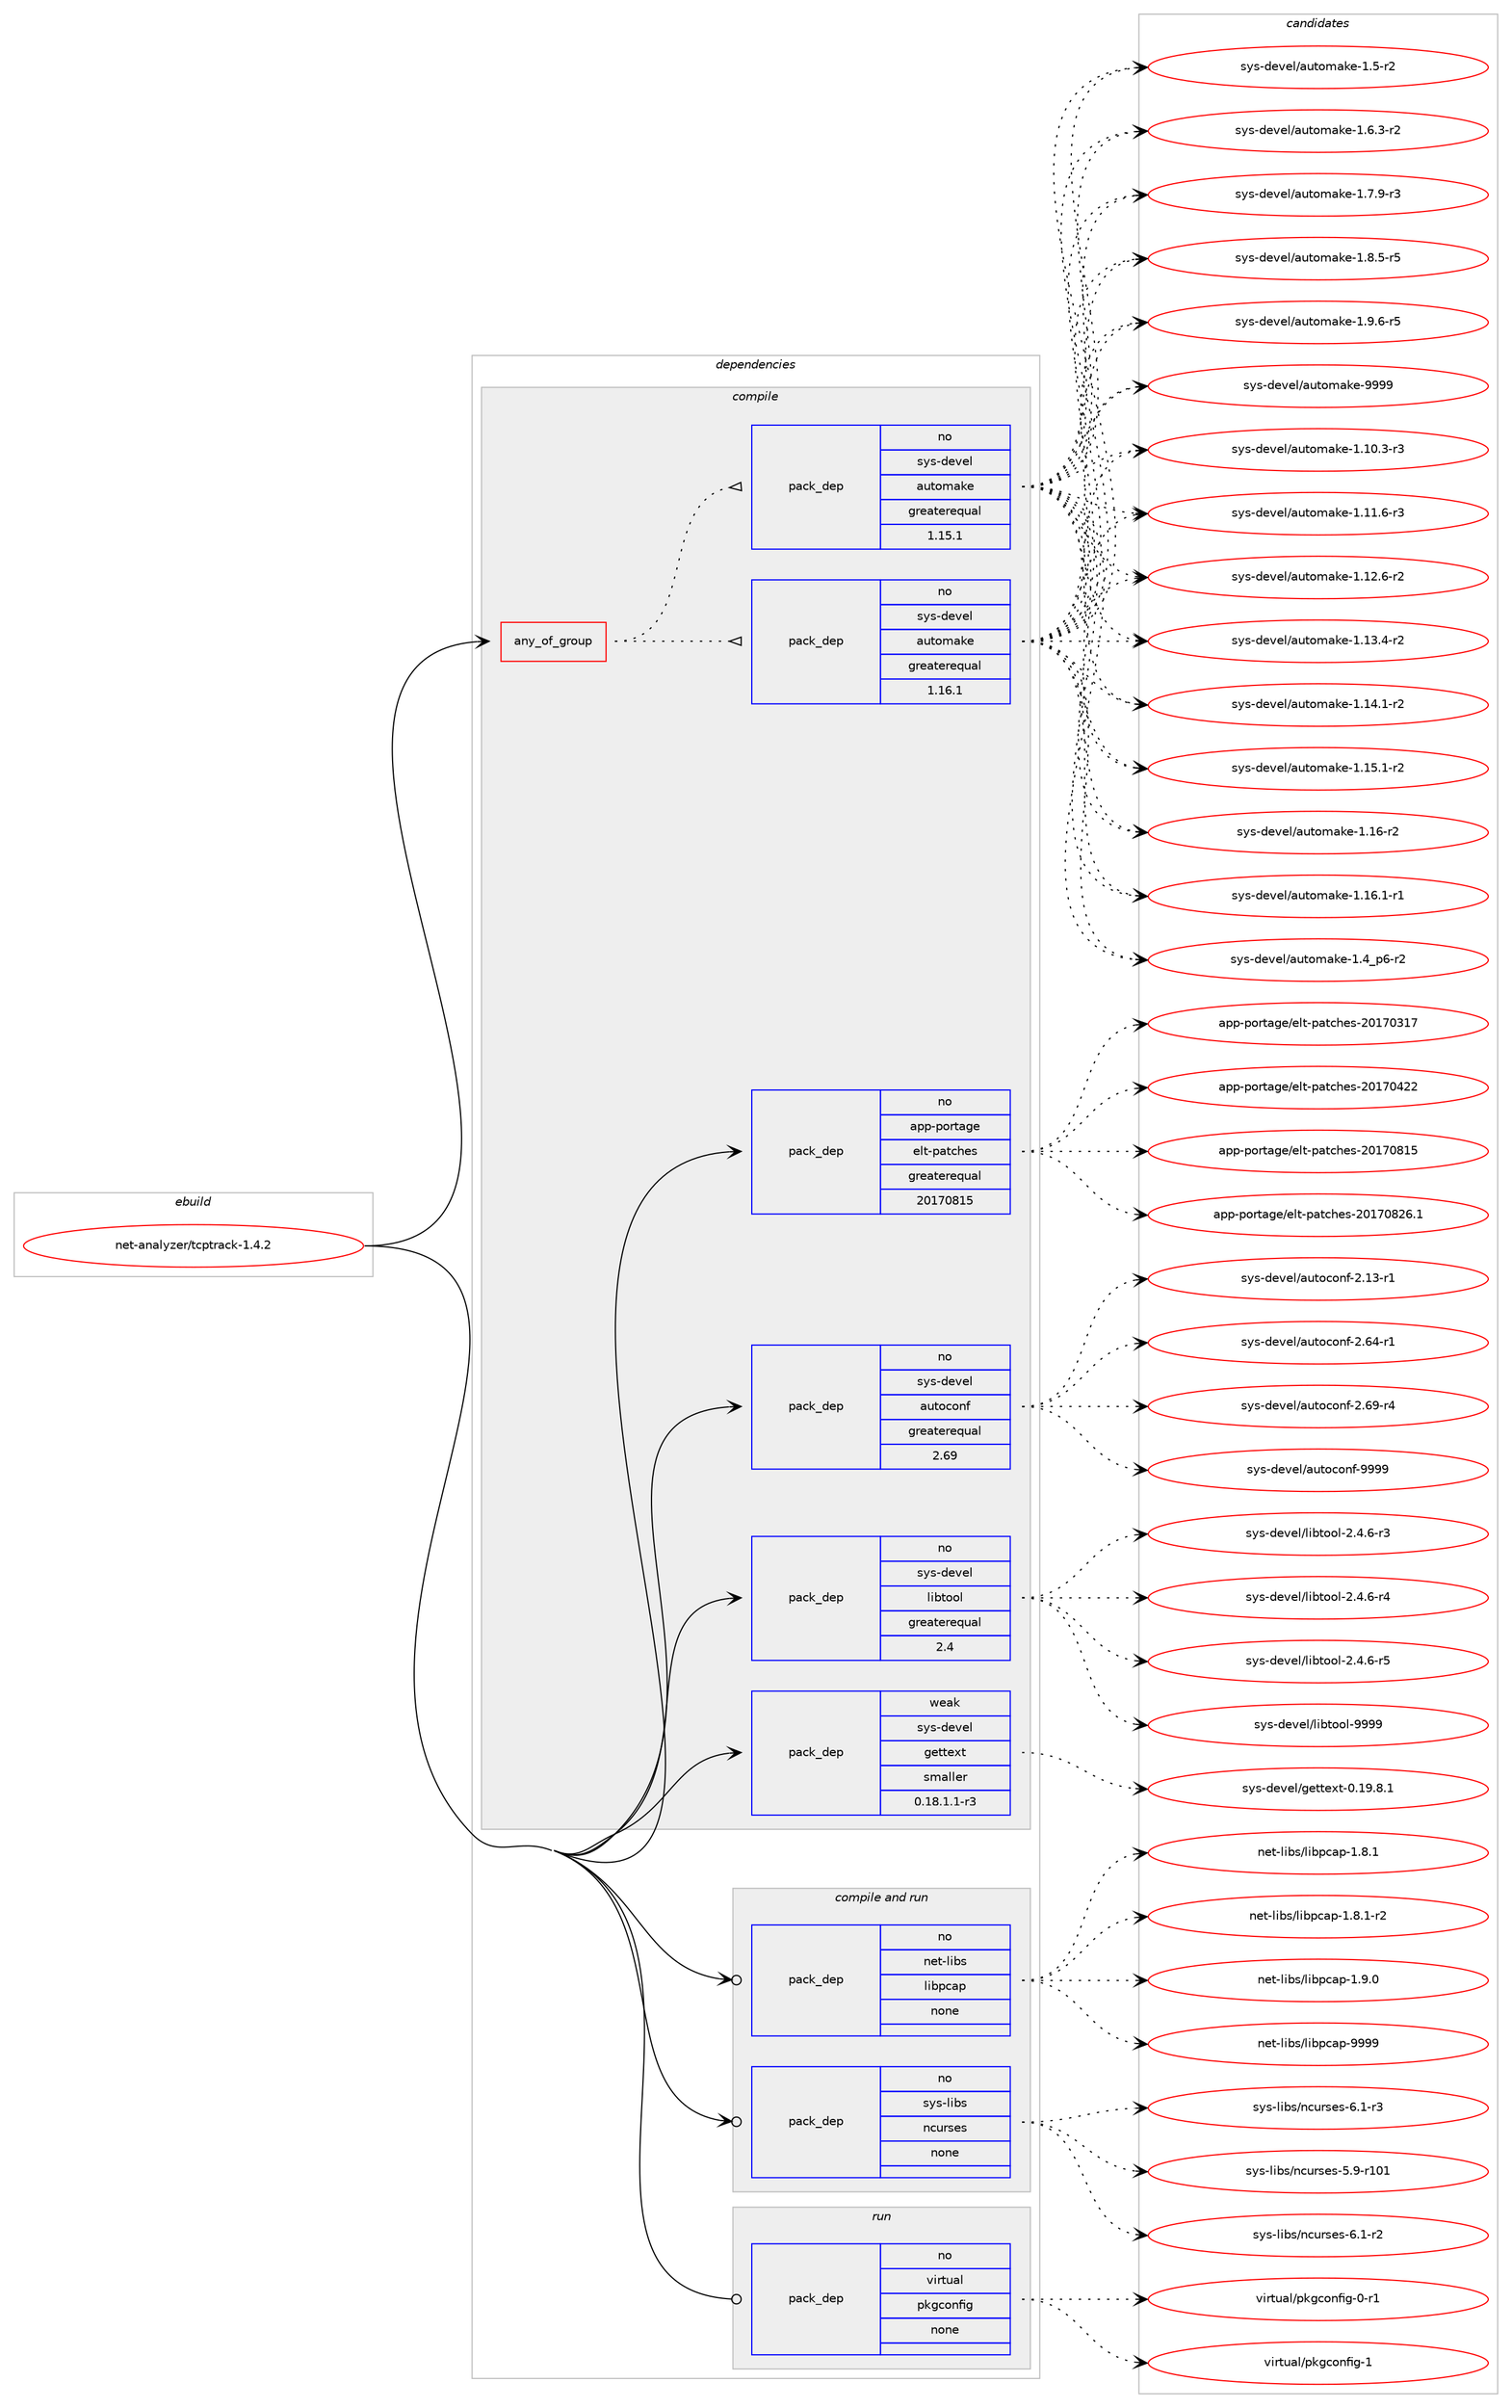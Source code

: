 digraph prolog {

# *************
# Graph options
# *************

newrank=true;
concentrate=true;
compound=true;
graph [rankdir=LR,fontname=Helvetica,fontsize=10,ranksep=1.5];#, ranksep=2.5, nodesep=0.2];
edge  [arrowhead=vee];
node  [fontname=Helvetica,fontsize=10];

# **********
# The ebuild
# **********

subgraph cluster_leftcol {
color=gray;
rank=same;
label=<<i>ebuild</i>>;
id [label="net-analyzer/tcptrack-1.4.2", color=red, width=4, href="../net-analyzer/tcptrack-1.4.2.svg"];
}

# ****************
# The dependencies
# ****************

subgraph cluster_midcol {
color=gray;
label=<<i>dependencies</i>>;
subgraph cluster_compile {
fillcolor="#eeeeee";
style=filled;
label=<<i>compile</i>>;
subgraph any25895 {
dependency1647446 [label=<<TABLE BORDER="0" CELLBORDER="1" CELLSPACING="0" CELLPADDING="4"><TR><TD CELLPADDING="10">any_of_group</TD></TR></TABLE>>, shape=none, color=red];subgraph pack1178037 {
dependency1647447 [label=<<TABLE BORDER="0" CELLBORDER="1" CELLSPACING="0" CELLPADDING="4" WIDTH="220"><TR><TD ROWSPAN="6" CELLPADDING="30">pack_dep</TD></TR><TR><TD WIDTH="110">no</TD></TR><TR><TD>sys-devel</TD></TR><TR><TD>automake</TD></TR><TR><TD>greaterequal</TD></TR><TR><TD>1.16.1</TD></TR></TABLE>>, shape=none, color=blue];
}
dependency1647446:e -> dependency1647447:w [weight=20,style="dotted",arrowhead="oinv"];
subgraph pack1178038 {
dependency1647448 [label=<<TABLE BORDER="0" CELLBORDER="1" CELLSPACING="0" CELLPADDING="4" WIDTH="220"><TR><TD ROWSPAN="6" CELLPADDING="30">pack_dep</TD></TR><TR><TD WIDTH="110">no</TD></TR><TR><TD>sys-devel</TD></TR><TR><TD>automake</TD></TR><TR><TD>greaterequal</TD></TR><TR><TD>1.15.1</TD></TR></TABLE>>, shape=none, color=blue];
}
dependency1647446:e -> dependency1647448:w [weight=20,style="dotted",arrowhead="oinv"];
}
id:e -> dependency1647446:w [weight=20,style="solid",arrowhead="vee"];
subgraph pack1178039 {
dependency1647449 [label=<<TABLE BORDER="0" CELLBORDER="1" CELLSPACING="0" CELLPADDING="4" WIDTH="220"><TR><TD ROWSPAN="6" CELLPADDING="30">pack_dep</TD></TR><TR><TD WIDTH="110">no</TD></TR><TR><TD>app-portage</TD></TR><TR><TD>elt-patches</TD></TR><TR><TD>greaterequal</TD></TR><TR><TD>20170815</TD></TR></TABLE>>, shape=none, color=blue];
}
id:e -> dependency1647449:w [weight=20,style="solid",arrowhead="vee"];
subgraph pack1178040 {
dependency1647450 [label=<<TABLE BORDER="0" CELLBORDER="1" CELLSPACING="0" CELLPADDING="4" WIDTH="220"><TR><TD ROWSPAN="6" CELLPADDING="30">pack_dep</TD></TR><TR><TD WIDTH="110">no</TD></TR><TR><TD>sys-devel</TD></TR><TR><TD>autoconf</TD></TR><TR><TD>greaterequal</TD></TR><TR><TD>2.69</TD></TR></TABLE>>, shape=none, color=blue];
}
id:e -> dependency1647450:w [weight=20,style="solid",arrowhead="vee"];
subgraph pack1178041 {
dependency1647451 [label=<<TABLE BORDER="0" CELLBORDER="1" CELLSPACING="0" CELLPADDING="4" WIDTH="220"><TR><TD ROWSPAN="6" CELLPADDING="30">pack_dep</TD></TR><TR><TD WIDTH="110">no</TD></TR><TR><TD>sys-devel</TD></TR><TR><TD>libtool</TD></TR><TR><TD>greaterequal</TD></TR><TR><TD>2.4</TD></TR></TABLE>>, shape=none, color=blue];
}
id:e -> dependency1647451:w [weight=20,style="solid",arrowhead="vee"];
subgraph pack1178042 {
dependency1647452 [label=<<TABLE BORDER="0" CELLBORDER="1" CELLSPACING="0" CELLPADDING="4" WIDTH="220"><TR><TD ROWSPAN="6" CELLPADDING="30">pack_dep</TD></TR><TR><TD WIDTH="110">weak</TD></TR><TR><TD>sys-devel</TD></TR><TR><TD>gettext</TD></TR><TR><TD>smaller</TD></TR><TR><TD>0.18.1.1-r3</TD></TR></TABLE>>, shape=none, color=blue];
}
id:e -> dependency1647452:w [weight=20,style="solid",arrowhead="vee"];
}
subgraph cluster_compileandrun {
fillcolor="#eeeeee";
style=filled;
label=<<i>compile and run</i>>;
subgraph pack1178043 {
dependency1647453 [label=<<TABLE BORDER="0" CELLBORDER="1" CELLSPACING="0" CELLPADDING="4" WIDTH="220"><TR><TD ROWSPAN="6" CELLPADDING="30">pack_dep</TD></TR><TR><TD WIDTH="110">no</TD></TR><TR><TD>net-libs</TD></TR><TR><TD>libpcap</TD></TR><TR><TD>none</TD></TR><TR><TD></TD></TR></TABLE>>, shape=none, color=blue];
}
id:e -> dependency1647453:w [weight=20,style="solid",arrowhead="odotvee"];
subgraph pack1178044 {
dependency1647454 [label=<<TABLE BORDER="0" CELLBORDER="1" CELLSPACING="0" CELLPADDING="4" WIDTH="220"><TR><TD ROWSPAN="6" CELLPADDING="30">pack_dep</TD></TR><TR><TD WIDTH="110">no</TD></TR><TR><TD>sys-libs</TD></TR><TR><TD>ncurses</TD></TR><TR><TD>none</TD></TR><TR><TD></TD></TR></TABLE>>, shape=none, color=blue];
}
id:e -> dependency1647454:w [weight=20,style="solid",arrowhead="odotvee"];
}
subgraph cluster_run {
fillcolor="#eeeeee";
style=filled;
label=<<i>run</i>>;
subgraph pack1178045 {
dependency1647455 [label=<<TABLE BORDER="0" CELLBORDER="1" CELLSPACING="0" CELLPADDING="4" WIDTH="220"><TR><TD ROWSPAN="6" CELLPADDING="30">pack_dep</TD></TR><TR><TD WIDTH="110">no</TD></TR><TR><TD>virtual</TD></TR><TR><TD>pkgconfig</TD></TR><TR><TD>none</TD></TR><TR><TD></TD></TR></TABLE>>, shape=none, color=blue];
}
id:e -> dependency1647455:w [weight=20,style="solid",arrowhead="odot"];
}
}

# **************
# The candidates
# **************

subgraph cluster_choices {
rank=same;
color=gray;
label=<<i>candidates</i>>;

subgraph choice1178037 {
color=black;
nodesep=1;
choice11512111545100101118101108479711711611110997107101454946494846514511451 [label="sys-devel/automake-1.10.3-r3", color=red, width=4,href="../sys-devel/automake-1.10.3-r3.svg"];
choice11512111545100101118101108479711711611110997107101454946494946544511451 [label="sys-devel/automake-1.11.6-r3", color=red, width=4,href="../sys-devel/automake-1.11.6-r3.svg"];
choice11512111545100101118101108479711711611110997107101454946495046544511450 [label="sys-devel/automake-1.12.6-r2", color=red, width=4,href="../sys-devel/automake-1.12.6-r2.svg"];
choice11512111545100101118101108479711711611110997107101454946495146524511450 [label="sys-devel/automake-1.13.4-r2", color=red, width=4,href="../sys-devel/automake-1.13.4-r2.svg"];
choice11512111545100101118101108479711711611110997107101454946495246494511450 [label="sys-devel/automake-1.14.1-r2", color=red, width=4,href="../sys-devel/automake-1.14.1-r2.svg"];
choice11512111545100101118101108479711711611110997107101454946495346494511450 [label="sys-devel/automake-1.15.1-r2", color=red, width=4,href="../sys-devel/automake-1.15.1-r2.svg"];
choice1151211154510010111810110847971171161111099710710145494649544511450 [label="sys-devel/automake-1.16-r2", color=red, width=4,href="../sys-devel/automake-1.16-r2.svg"];
choice11512111545100101118101108479711711611110997107101454946495446494511449 [label="sys-devel/automake-1.16.1-r1", color=red, width=4,href="../sys-devel/automake-1.16.1-r1.svg"];
choice115121115451001011181011084797117116111109971071014549465295112544511450 [label="sys-devel/automake-1.4_p6-r2", color=red, width=4,href="../sys-devel/automake-1.4_p6-r2.svg"];
choice11512111545100101118101108479711711611110997107101454946534511450 [label="sys-devel/automake-1.5-r2", color=red, width=4,href="../sys-devel/automake-1.5-r2.svg"];
choice115121115451001011181011084797117116111109971071014549465446514511450 [label="sys-devel/automake-1.6.3-r2", color=red, width=4,href="../sys-devel/automake-1.6.3-r2.svg"];
choice115121115451001011181011084797117116111109971071014549465546574511451 [label="sys-devel/automake-1.7.9-r3", color=red, width=4,href="../sys-devel/automake-1.7.9-r3.svg"];
choice115121115451001011181011084797117116111109971071014549465646534511453 [label="sys-devel/automake-1.8.5-r5", color=red, width=4,href="../sys-devel/automake-1.8.5-r5.svg"];
choice115121115451001011181011084797117116111109971071014549465746544511453 [label="sys-devel/automake-1.9.6-r5", color=red, width=4,href="../sys-devel/automake-1.9.6-r5.svg"];
choice115121115451001011181011084797117116111109971071014557575757 [label="sys-devel/automake-9999", color=red, width=4,href="../sys-devel/automake-9999.svg"];
dependency1647447:e -> choice11512111545100101118101108479711711611110997107101454946494846514511451:w [style=dotted,weight="100"];
dependency1647447:e -> choice11512111545100101118101108479711711611110997107101454946494946544511451:w [style=dotted,weight="100"];
dependency1647447:e -> choice11512111545100101118101108479711711611110997107101454946495046544511450:w [style=dotted,weight="100"];
dependency1647447:e -> choice11512111545100101118101108479711711611110997107101454946495146524511450:w [style=dotted,weight="100"];
dependency1647447:e -> choice11512111545100101118101108479711711611110997107101454946495246494511450:w [style=dotted,weight="100"];
dependency1647447:e -> choice11512111545100101118101108479711711611110997107101454946495346494511450:w [style=dotted,weight="100"];
dependency1647447:e -> choice1151211154510010111810110847971171161111099710710145494649544511450:w [style=dotted,weight="100"];
dependency1647447:e -> choice11512111545100101118101108479711711611110997107101454946495446494511449:w [style=dotted,weight="100"];
dependency1647447:e -> choice115121115451001011181011084797117116111109971071014549465295112544511450:w [style=dotted,weight="100"];
dependency1647447:e -> choice11512111545100101118101108479711711611110997107101454946534511450:w [style=dotted,weight="100"];
dependency1647447:e -> choice115121115451001011181011084797117116111109971071014549465446514511450:w [style=dotted,weight="100"];
dependency1647447:e -> choice115121115451001011181011084797117116111109971071014549465546574511451:w [style=dotted,weight="100"];
dependency1647447:e -> choice115121115451001011181011084797117116111109971071014549465646534511453:w [style=dotted,weight="100"];
dependency1647447:e -> choice115121115451001011181011084797117116111109971071014549465746544511453:w [style=dotted,weight="100"];
dependency1647447:e -> choice115121115451001011181011084797117116111109971071014557575757:w [style=dotted,weight="100"];
}
subgraph choice1178038 {
color=black;
nodesep=1;
choice11512111545100101118101108479711711611110997107101454946494846514511451 [label="sys-devel/automake-1.10.3-r3", color=red, width=4,href="../sys-devel/automake-1.10.3-r3.svg"];
choice11512111545100101118101108479711711611110997107101454946494946544511451 [label="sys-devel/automake-1.11.6-r3", color=red, width=4,href="../sys-devel/automake-1.11.6-r3.svg"];
choice11512111545100101118101108479711711611110997107101454946495046544511450 [label="sys-devel/automake-1.12.6-r2", color=red, width=4,href="../sys-devel/automake-1.12.6-r2.svg"];
choice11512111545100101118101108479711711611110997107101454946495146524511450 [label="sys-devel/automake-1.13.4-r2", color=red, width=4,href="../sys-devel/automake-1.13.4-r2.svg"];
choice11512111545100101118101108479711711611110997107101454946495246494511450 [label="sys-devel/automake-1.14.1-r2", color=red, width=4,href="../sys-devel/automake-1.14.1-r2.svg"];
choice11512111545100101118101108479711711611110997107101454946495346494511450 [label="sys-devel/automake-1.15.1-r2", color=red, width=4,href="../sys-devel/automake-1.15.1-r2.svg"];
choice1151211154510010111810110847971171161111099710710145494649544511450 [label="sys-devel/automake-1.16-r2", color=red, width=4,href="../sys-devel/automake-1.16-r2.svg"];
choice11512111545100101118101108479711711611110997107101454946495446494511449 [label="sys-devel/automake-1.16.1-r1", color=red, width=4,href="../sys-devel/automake-1.16.1-r1.svg"];
choice115121115451001011181011084797117116111109971071014549465295112544511450 [label="sys-devel/automake-1.4_p6-r2", color=red, width=4,href="../sys-devel/automake-1.4_p6-r2.svg"];
choice11512111545100101118101108479711711611110997107101454946534511450 [label="sys-devel/automake-1.5-r2", color=red, width=4,href="../sys-devel/automake-1.5-r2.svg"];
choice115121115451001011181011084797117116111109971071014549465446514511450 [label="sys-devel/automake-1.6.3-r2", color=red, width=4,href="../sys-devel/automake-1.6.3-r2.svg"];
choice115121115451001011181011084797117116111109971071014549465546574511451 [label="sys-devel/automake-1.7.9-r3", color=red, width=4,href="../sys-devel/automake-1.7.9-r3.svg"];
choice115121115451001011181011084797117116111109971071014549465646534511453 [label="sys-devel/automake-1.8.5-r5", color=red, width=4,href="../sys-devel/automake-1.8.5-r5.svg"];
choice115121115451001011181011084797117116111109971071014549465746544511453 [label="sys-devel/automake-1.9.6-r5", color=red, width=4,href="../sys-devel/automake-1.9.6-r5.svg"];
choice115121115451001011181011084797117116111109971071014557575757 [label="sys-devel/automake-9999", color=red, width=4,href="../sys-devel/automake-9999.svg"];
dependency1647448:e -> choice11512111545100101118101108479711711611110997107101454946494846514511451:w [style=dotted,weight="100"];
dependency1647448:e -> choice11512111545100101118101108479711711611110997107101454946494946544511451:w [style=dotted,weight="100"];
dependency1647448:e -> choice11512111545100101118101108479711711611110997107101454946495046544511450:w [style=dotted,weight="100"];
dependency1647448:e -> choice11512111545100101118101108479711711611110997107101454946495146524511450:w [style=dotted,weight="100"];
dependency1647448:e -> choice11512111545100101118101108479711711611110997107101454946495246494511450:w [style=dotted,weight="100"];
dependency1647448:e -> choice11512111545100101118101108479711711611110997107101454946495346494511450:w [style=dotted,weight="100"];
dependency1647448:e -> choice1151211154510010111810110847971171161111099710710145494649544511450:w [style=dotted,weight="100"];
dependency1647448:e -> choice11512111545100101118101108479711711611110997107101454946495446494511449:w [style=dotted,weight="100"];
dependency1647448:e -> choice115121115451001011181011084797117116111109971071014549465295112544511450:w [style=dotted,weight="100"];
dependency1647448:e -> choice11512111545100101118101108479711711611110997107101454946534511450:w [style=dotted,weight="100"];
dependency1647448:e -> choice115121115451001011181011084797117116111109971071014549465446514511450:w [style=dotted,weight="100"];
dependency1647448:e -> choice115121115451001011181011084797117116111109971071014549465546574511451:w [style=dotted,weight="100"];
dependency1647448:e -> choice115121115451001011181011084797117116111109971071014549465646534511453:w [style=dotted,weight="100"];
dependency1647448:e -> choice115121115451001011181011084797117116111109971071014549465746544511453:w [style=dotted,weight="100"];
dependency1647448:e -> choice115121115451001011181011084797117116111109971071014557575757:w [style=dotted,weight="100"];
}
subgraph choice1178039 {
color=black;
nodesep=1;
choice97112112451121111141169710310147101108116451129711699104101115455048495548514955 [label="app-portage/elt-patches-20170317", color=red, width=4,href="../app-portage/elt-patches-20170317.svg"];
choice97112112451121111141169710310147101108116451129711699104101115455048495548525050 [label="app-portage/elt-patches-20170422", color=red, width=4,href="../app-portage/elt-patches-20170422.svg"];
choice97112112451121111141169710310147101108116451129711699104101115455048495548564953 [label="app-portage/elt-patches-20170815", color=red, width=4,href="../app-portage/elt-patches-20170815.svg"];
choice971121124511211111411697103101471011081164511297116991041011154550484955485650544649 [label="app-portage/elt-patches-20170826.1", color=red, width=4,href="../app-portage/elt-patches-20170826.1.svg"];
dependency1647449:e -> choice97112112451121111141169710310147101108116451129711699104101115455048495548514955:w [style=dotted,weight="100"];
dependency1647449:e -> choice97112112451121111141169710310147101108116451129711699104101115455048495548525050:w [style=dotted,weight="100"];
dependency1647449:e -> choice97112112451121111141169710310147101108116451129711699104101115455048495548564953:w [style=dotted,weight="100"];
dependency1647449:e -> choice971121124511211111411697103101471011081164511297116991041011154550484955485650544649:w [style=dotted,weight="100"];
}
subgraph choice1178040 {
color=black;
nodesep=1;
choice1151211154510010111810110847971171161119911111010245504649514511449 [label="sys-devel/autoconf-2.13-r1", color=red, width=4,href="../sys-devel/autoconf-2.13-r1.svg"];
choice1151211154510010111810110847971171161119911111010245504654524511449 [label="sys-devel/autoconf-2.64-r1", color=red, width=4,href="../sys-devel/autoconf-2.64-r1.svg"];
choice1151211154510010111810110847971171161119911111010245504654574511452 [label="sys-devel/autoconf-2.69-r4", color=red, width=4,href="../sys-devel/autoconf-2.69-r4.svg"];
choice115121115451001011181011084797117116111991111101024557575757 [label="sys-devel/autoconf-9999", color=red, width=4,href="../sys-devel/autoconf-9999.svg"];
dependency1647450:e -> choice1151211154510010111810110847971171161119911111010245504649514511449:w [style=dotted,weight="100"];
dependency1647450:e -> choice1151211154510010111810110847971171161119911111010245504654524511449:w [style=dotted,weight="100"];
dependency1647450:e -> choice1151211154510010111810110847971171161119911111010245504654574511452:w [style=dotted,weight="100"];
dependency1647450:e -> choice115121115451001011181011084797117116111991111101024557575757:w [style=dotted,weight="100"];
}
subgraph choice1178041 {
color=black;
nodesep=1;
choice1151211154510010111810110847108105981161111111084550465246544511451 [label="sys-devel/libtool-2.4.6-r3", color=red, width=4,href="../sys-devel/libtool-2.4.6-r3.svg"];
choice1151211154510010111810110847108105981161111111084550465246544511452 [label="sys-devel/libtool-2.4.6-r4", color=red, width=4,href="../sys-devel/libtool-2.4.6-r4.svg"];
choice1151211154510010111810110847108105981161111111084550465246544511453 [label="sys-devel/libtool-2.4.6-r5", color=red, width=4,href="../sys-devel/libtool-2.4.6-r5.svg"];
choice1151211154510010111810110847108105981161111111084557575757 [label="sys-devel/libtool-9999", color=red, width=4,href="../sys-devel/libtool-9999.svg"];
dependency1647451:e -> choice1151211154510010111810110847108105981161111111084550465246544511451:w [style=dotted,weight="100"];
dependency1647451:e -> choice1151211154510010111810110847108105981161111111084550465246544511452:w [style=dotted,weight="100"];
dependency1647451:e -> choice1151211154510010111810110847108105981161111111084550465246544511453:w [style=dotted,weight="100"];
dependency1647451:e -> choice1151211154510010111810110847108105981161111111084557575757:w [style=dotted,weight="100"];
}
subgraph choice1178042 {
color=black;
nodesep=1;
choice1151211154510010111810110847103101116116101120116454846495746564649 [label="sys-devel/gettext-0.19.8.1", color=red, width=4,href="../sys-devel/gettext-0.19.8.1.svg"];
dependency1647452:e -> choice1151211154510010111810110847103101116116101120116454846495746564649:w [style=dotted,weight="100"];
}
subgraph choice1178043 {
color=black;
nodesep=1;
choice110101116451081059811547108105981129997112454946564649 [label="net-libs/libpcap-1.8.1", color=red, width=4,href="../net-libs/libpcap-1.8.1.svg"];
choice1101011164510810598115471081059811299971124549465646494511450 [label="net-libs/libpcap-1.8.1-r2", color=red, width=4,href="../net-libs/libpcap-1.8.1-r2.svg"];
choice110101116451081059811547108105981129997112454946574648 [label="net-libs/libpcap-1.9.0", color=red, width=4,href="../net-libs/libpcap-1.9.0.svg"];
choice1101011164510810598115471081059811299971124557575757 [label="net-libs/libpcap-9999", color=red, width=4,href="../net-libs/libpcap-9999.svg"];
dependency1647453:e -> choice110101116451081059811547108105981129997112454946564649:w [style=dotted,weight="100"];
dependency1647453:e -> choice1101011164510810598115471081059811299971124549465646494511450:w [style=dotted,weight="100"];
dependency1647453:e -> choice110101116451081059811547108105981129997112454946574648:w [style=dotted,weight="100"];
dependency1647453:e -> choice1101011164510810598115471081059811299971124557575757:w [style=dotted,weight="100"];
}
subgraph choice1178044 {
color=black;
nodesep=1;
choice115121115451081059811547110991171141151011154553465745114494849 [label="sys-libs/ncurses-5.9-r101", color=red, width=4,href="../sys-libs/ncurses-5.9-r101.svg"];
choice11512111545108105981154711099117114115101115455446494511450 [label="sys-libs/ncurses-6.1-r2", color=red, width=4,href="../sys-libs/ncurses-6.1-r2.svg"];
choice11512111545108105981154711099117114115101115455446494511451 [label="sys-libs/ncurses-6.1-r3", color=red, width=4,href="../sys-libs/ncurses-6.1-r3.svg"];
dependency1647454:e -> choice115121115451081059811547110991171141151011154553465745114494849:w [style=dotted,weight="100"];
dependency1647454:e -> choice11512111545108105981154711099117114115101115455446494511450:w [style=dotted,weight="100"];
dependency1647454:e -> choice11512111545108105981154711099117114115101115455446494511451:w [style=dotted,weight="100"];
}
subgraph choice1178045 {
color=black;
nodesep=1;
choice11810511411611797108471121071039911111010210510345484511449 [label="virtual/pkgconfig-0-r1", color=red, width=4,href="../virtual/pkgconfig-0-r1.svg"];
choice1181051141161179710847112107103991111101021051034549 [label="virtual/pkgconfig-1", color=red, width=4,href="../virtual/pkgconfig-1.svg"];
dependency1647455:e -> choice11810511411611797108471121071039911111010210510345484511449:w [style=dotted,weight="100"];
dependency1647455:e -> choice1181051141161179710847112107103991111101021051034549:w [style=dotted,weight="100"];
}
}

}

